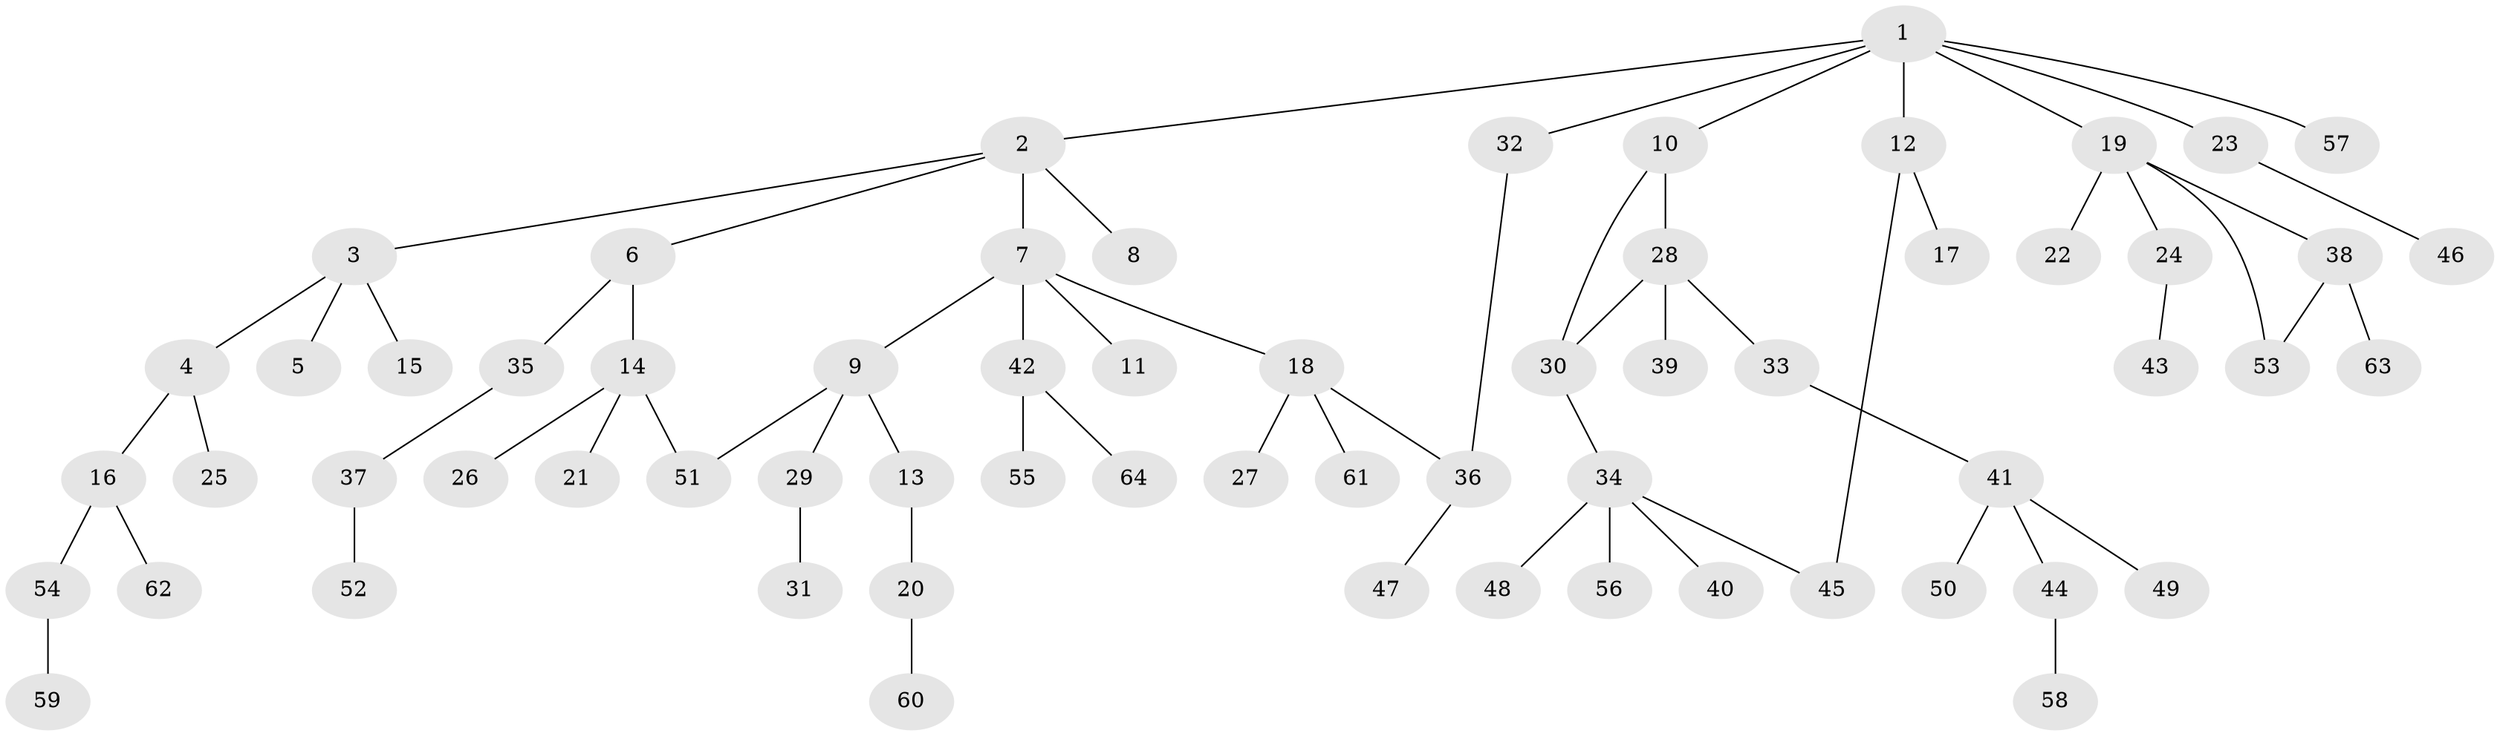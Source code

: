 // Generated by graph-tools (version 1.1) at 2025/10/02/27/25 16:10:54]
// undirected, 64 vertices, 68 edges
graph export_dot {
graph [start="1"]
  node [color=gray90,style=filled];
  1;
  2;
  3;
  4;
  5;
  6;
  7;
  8;
  9;
  10;
  11;
  12;
  13;
  14;
  15;
  16;
  17;
  18;
  19;
  20;
  21;
  22;
  23;
  24;
  25;
  26;
  27;
  28;
  29;
  30;
  31;
  32;
  33;
  34;
  35;
  36;
  37;
  38;
  39;
  40;
  41;
  42;
  43;
  44;
  45;
  46;
  47;
  48;
  49;
  50;
  51;
  52;
  53;
  54;
  55;
  56;
  57;
  58;
  59;
  60;
  61;
  62;
  63;
  64;
  1 -- 2;
  1 -- 10;
  1 -- 12;
  1 -- 19;
  1 -- 23;
  1 -- 32;
  1 -- 57;
  2 -- 3;
  2 -- 6;
  2 -- 7;
  2 -- 8;
  3 -- 4;
  3 -- 5;
  3 -- 15;
  4 -- 16;
  4 -- 25;
  6 -- 14;
  6 -- 35;
  7 -- 9;
  7 -- 11;
  7 -- 18;
  7 -- 42;
  9 -- 13;
  9 -- 29;
  9 -- 51;
  10 -- 28;
  10 -- 30;
  12 -- 17;
  12 -- 45;
  13 -- 20;
  14 -- 21;
  14 -- 26;
  14 -- 51;
  16 -- 54;
  16 -- 62;
  18 -- 27;
  18 -- 61;
  18 -- 36;
  19 -- 22;
  19 -- 24;
  19 -- 38;
  19 -- 53;
  20 -- 60;
  23 -- 46;
  24 -- 43;
  28 -- 33;
  28 -- 39;
  28 -- 30;
  29 -- 31;
  30 -- 34;
  32 -- 36;
  33 -- 41;
  34 -- 40;
  34 -- 45;
  34 -- 48;
  34 -- 56;
  35 -- 37;
  36 -- 47;
  37 -- 52;
  38 -- 53;
  38 -- 63;
  41 -- 44;
  41 -- 49;
  41 -- 50;
  42 -- 55;
  42 -- 64;
  44 -- 58;
  54 -- 59;
}
